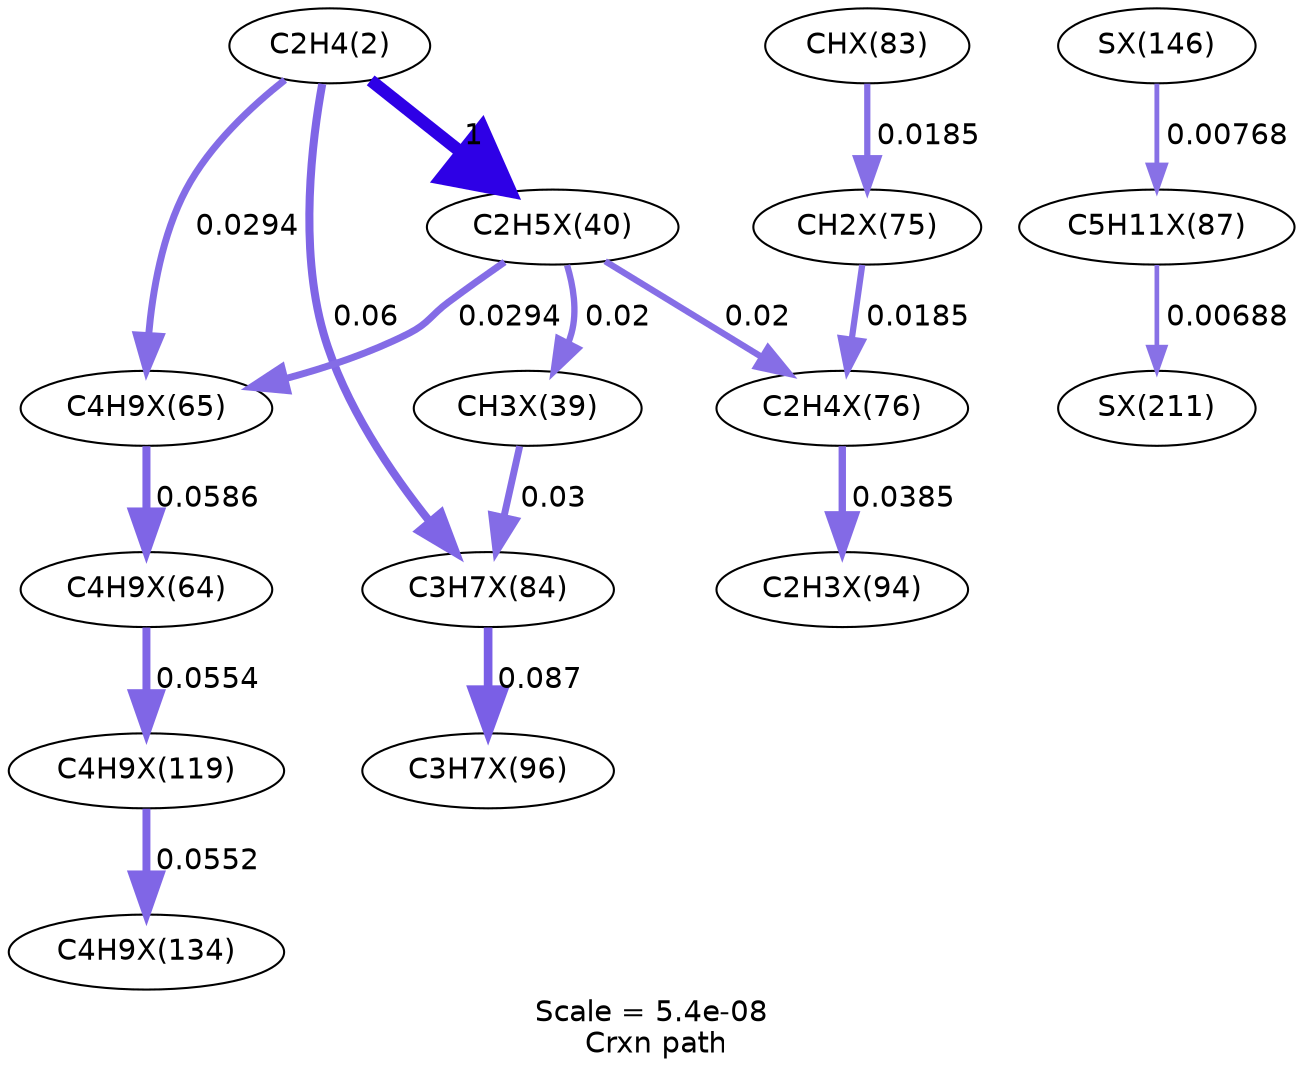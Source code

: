 digraph reaction_paths {
center=1;
s5 -> s12[fontname="Helvetica", style="setlinewidth(6)", arrowsize=3, color="0.7, 1.5, 0.9"
, label=" 1"];
s5 -> s14[fontname="Helvetica", style="setlinewidth(3.34)", arrowsize=1.67, color="0.7, 0.529, 0.9"
, label=" 0.0294"];
s5 -> s22[fontname="Helvetica", style="setlinewidth(3.88)", arrowsize=1.94, color="0.7, 0.56, 0.9"
, label=" 0.06"];
s12 -> s11[fontname="Helvetica", style="setlinewidth(3.05)", arrowsize=1.52, color="0.7, 0.52, 0.9"
, label=" 0.02"];
s12 -> s17[fontname="Helvetica", style="setlinewidth(3.05)", arrowsize=1.52, color="0.7, 0.52, 0.9"
, label=" 0.02"];
s12 -> s14[fontname="Helvetica", style="setlinewidth(3.34)", arrowsize=1.67, color="0.7, 0.529, 0.9"
, label=" 0.0294"];
s11 -> s22[fontname="Helvetica", style="setlinewidth(3.35)", arrowsize=1.68, color="0.7, 0.53, 0.9"
, label=" 0.03"];
s21 -> s16[fontname="Helvetica", style="setlinewidth(2.99)", arrowsize=1.49, color="0.7, 0.518, 0.9"
, label=" 0.0185"];
s16 -> s17[fontname="Helvetica", style="setlinewidth(2.99)", arrowsize=1.49, color="0.7, 0.518, 0.9"
, label=" 0.0185"];
s17 -> s28[fontname="Helvetica", style="setlinewidth(3.54)", arrowsize=1.77, color="0.7, 0.539, 0.9"
, label=" 0.0385"];
s14 -> s13[fontname="Helvetica", style="setlinewidth(3.86)", arrowsize=1.93, color="0.7, 0.559, 0.9"
, label=" 0.0586"];
s13 -> s46[fontname="Helvetica", style="setlinewidth(3.82)", arrowsize=1.91, color="0.7, 0.555, 0.9"
, label=" 0.0554"];
s46 -> s54[fontname="Helvetica", style="setlinewidth(3.81)", arrowsize=1.91, color="0.7, 0.555, 0.9"
, label=" 0.0552"];
s22 -> s30[fontname="Helvetica", style="setlinewidth(4.16)", arrowsize=2.08, color="0.7, 0.587, 0.9"
, label=" 0.087"];
s60 -> s25[fontname="Helvetica", style="setlinewidth(2.32)", arrowsize=1.16, color="0.7, 0.508, 0.9"
, label=" 0.00768"];
s25 -> s93[fontname="Helvetica", style="setlinewidth(2.24)", arrowsize=1.12, color="0.7, 0.507, 0.9"
, label=" 0.00688"];
s5 [ fontname="Helvetica", label="C2H4(2)"];
s11 [ fontname="Helvetica", label="CH3X(39)"];
s12 [ fontname="Helvetica", label="C2H5X(40)"];
s13 [ fontname="Helvetica", label="C4H9X(64)"];
s14 [ fontname="Helvetica", label="C4H9X(65)"];
s16 [ fontname="Helvetica", label="CH2X(75)"];
s17 [ fontname="Helvetica", label="C2H4X(76)"];
s21 [ fontname="Helvetica", label="CHX(83)"];
s22 [ fontname="Helvetica", label="C3H7X(84)"];
s25 [ fontname="Helvetica", label="C5H11X(87)"];
s28 [ fontname="Helvetica", label="C2H3X(94)"];
s30 [ fontname="Helvetica", label="C3H7X(96)"];
s46 [ fontname="Helvetica", label="C4H9X(119)"];
s54 [ fontname="Helvetica", label="C4H9X(134)"];
s60 [ fontname="Helvetica", label="SX(146)"];
s93 [ fontname="Helvetica", label="SX(211)"];
 label = "Scale = 5.4e-08\l Crxn path";
 fontname = "Helvetica";
}
